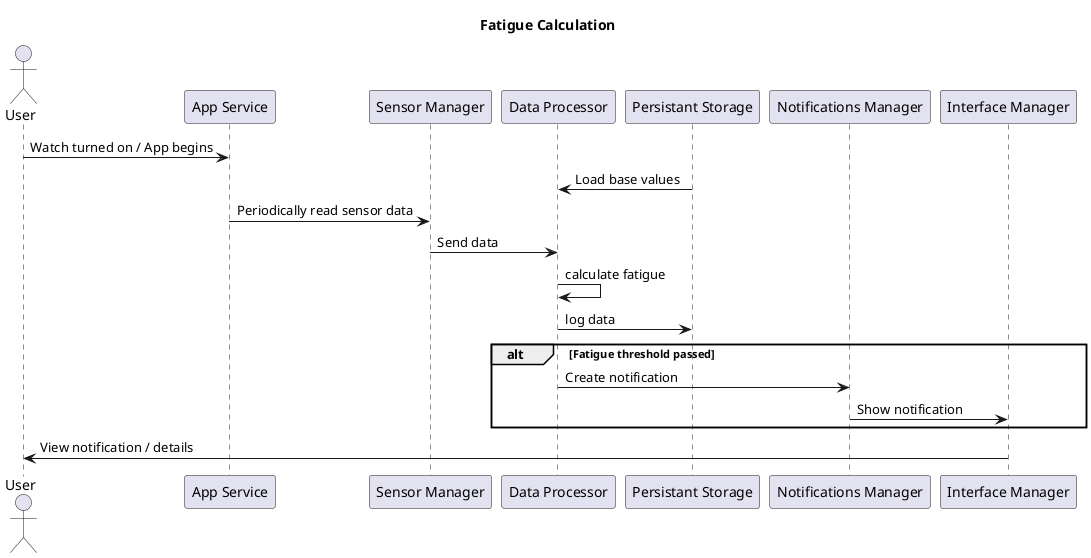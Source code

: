 @startuml
title Fatigue Calculation

Actor User
participant "App Service" as app
participant "Sensor Manager" as sensorManager
participant "Data Processor" as processor
participant "Persistant Storage" as storage
participant "Notifications Manager" as notifications
participant "Interface Manager" as interface
User -> app : Watch turned on / App begins
storage -> processor: Load base values
app -> sensorManager : Periodically read sensor data
sensorManager -> processor : Send data
processor -> processor : calculate fatigue
processor -> storage : log data
alt Fatigue threshold passed
    processor-> notifications : Create notification
    notifications -> interface : Show notification
end

interface -> User : View notification / details

@enduml